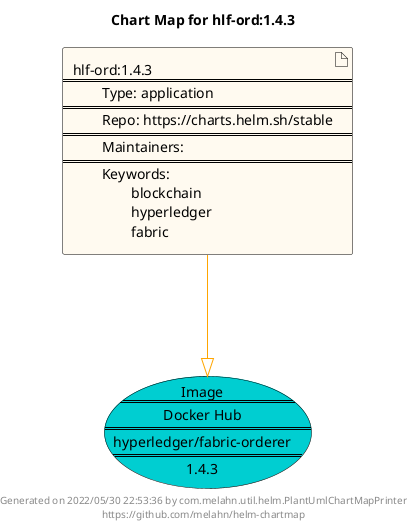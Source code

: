 @startuml
skinparam linetype ortho
skinparam backgroundColor white
skinparam usecaseBorderColor black
skinparam usecaseArrowColor LightSlateGray
skinparam artifactBorderColor black
skinparam artifactArrowColor LightSlateGray

title Chart Map for hlf-ord:1.4.3

'There is one referenced Helm Chart
artifact "hlf-ord:1.4.3\n====\n\tType: application\n====\n\tRepo: https://charts.helm.sh/stable\n====\n\tMaintainers: \n====\n\tKeywords: \n\t\tblockchain\n\t\thyperledger\n\t\tfabric" as hlf_ord_1_4_3 #FloralWhite

'There is one referenced Docker Image
usecase "Image\n====\nDocker Hub\n====\nhyperledger/fabric-orderer\n====\n1.4.3" as hyperledger_fabric_orderer_1_4_3 #DarkTurquoise

'Chart Dependencies
hlf_ord_1_4_3--[#orange]-|>hyperledger_fabric_orderer_1_4_3

center footer Generated on 2022/05/30 22:53:36 by com.melahn.util.helm.PlantUmlChartMapPrinter\nhttps://github.com/melahn/helm-chartmap
@enduml
